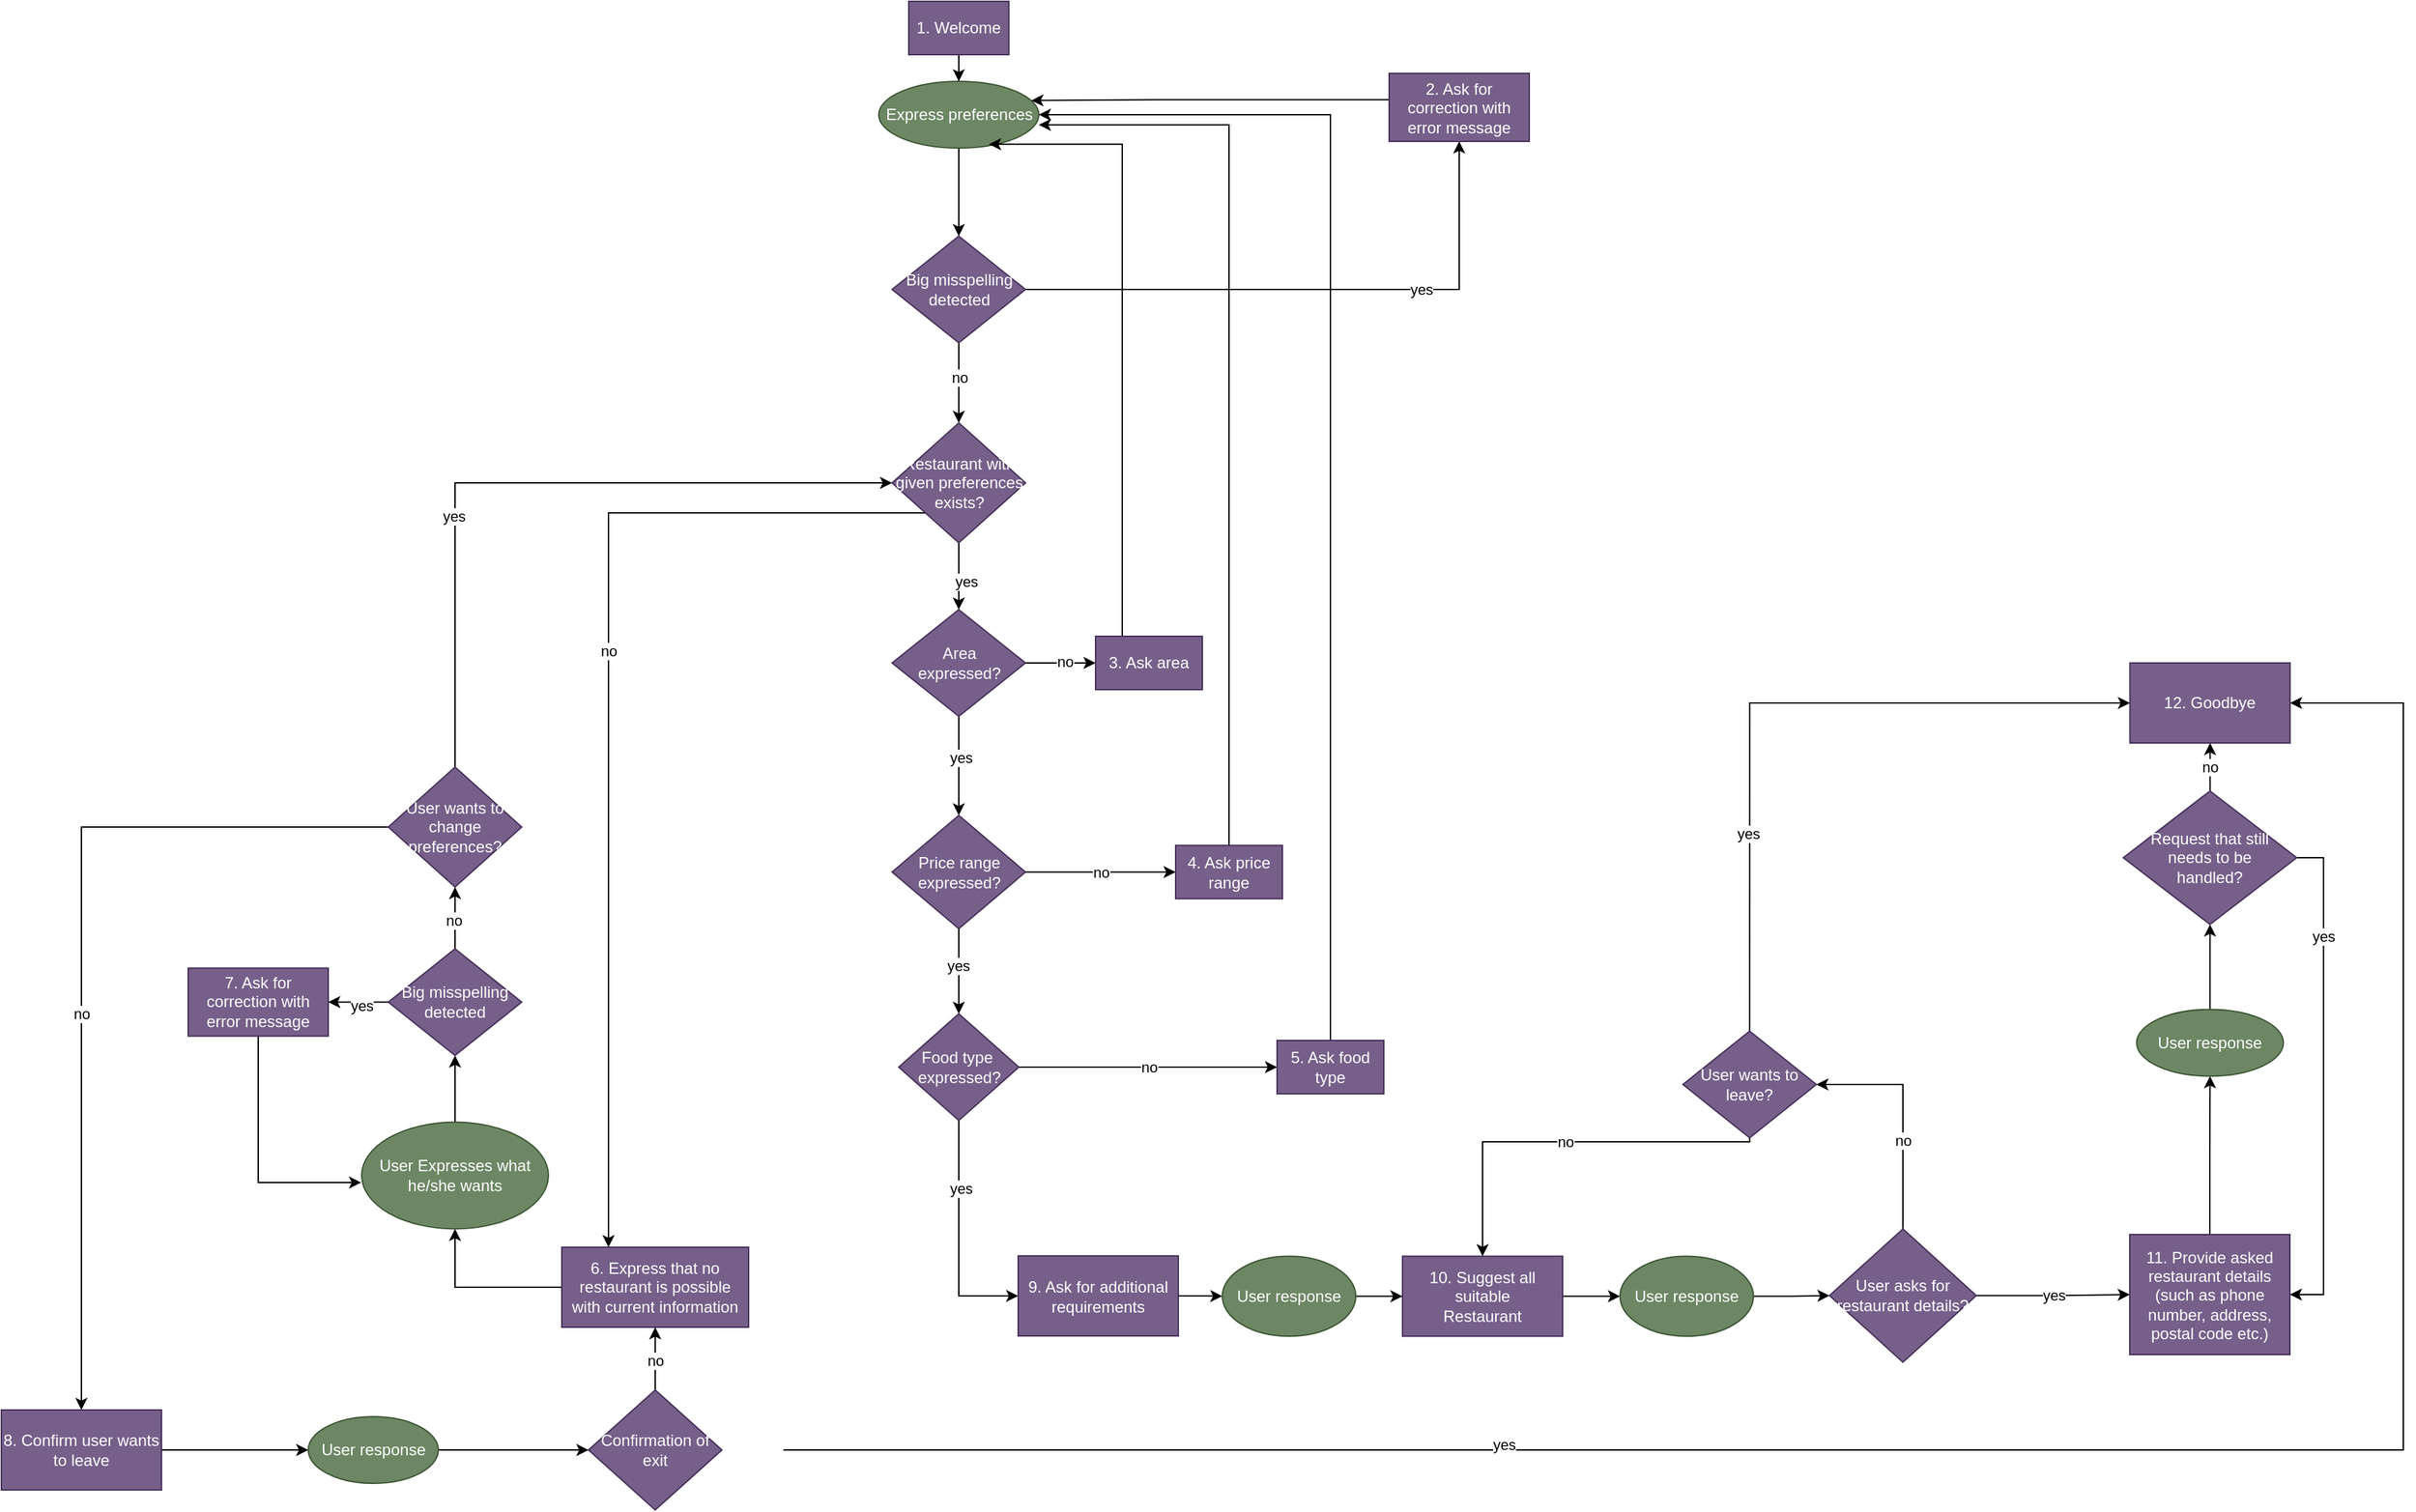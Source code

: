 <mxfile version="21.8.2" type="github">
  <diagram name="Page-1" id="b5NVP_9jVtskwhASZ5UH">
    <mxGraphModel dx="2350" dy="797" grid="1" gridSize="10" guides="1" tooltips="1" connect="1" arrows="1" fold="1" page="1" pageScale="1" pageWidth="850" pageHeight="1100" math="0" shadow="0">
      <root>
        <mxCell id="0" />
        <mxCell id="1" parent="0" />
        <mxCell id="9emtBQFoJuCTRoUykFiL-3" style="edgeStyle=orthogonalEdgeStyle;rounded=0;orthogonalLoop=1;jettySize=auto;html=1;" parent="1" source="cFowtM8nGDFWOl0pQlT--1" target="9emtBQFoJuCTRoUykFiL-2" edge="1">
          <mxGeometry relative="1" as="geometry" />
        </mxCell>
        <mxCell id="cFowtM8nGDFWOl0pQlT--1" value="1. Welcome" style="rounded=0;whiteSpace=wrap;html=1;fillColor=#76608a;strokeColor=#432D57;fontColor=#ffffff;" parent="1" vertex="1">
          <mxGeometry x="-40" y="4" width="75" height="40" as="geometry" />
        </mxCell>
        <mxCell id="9emtBQFoJuCTRoUykFiL-29" style="edgeStyle=orthogonalEdgeStyle;rounded=0;orthogonalLoop=1;jettySize=auto;html=1;" parent="1" source="9emtBQFoJuCTRoUykFiL-1" target="9emtBQFoJuCTRoUykFiL-28" edge="1">
          <mxGeometry relative="1" as="geometry" />
        </mxCell>
        <mxCell id="9emtBQFoJuCTRoUykFiL-1" value="10. Suggest all suitable&lt;br&gt;Restaurant" style="rounded=0;whiteSpace=wrap;html=1;fillColor=#76608a;fontColor=#ffffff;strokeColor=#432D57;" parent="1" vertex="1">
          <mxGeometry x="330" y="944.75" width="120" height="60" as="geometry" />
        </mxCell>
        <mxCell id="OZZsg3iI7NkFLa2h2YQp-39" style="edgeStyle=orthogonalEdgeStyle;rounded=0;orthogonalLoop=1;jettySize=auto;html=1;exitX=0.5;exitY=1;exitDx=0;exitDy=0;entryX=0.5;entryY=0;entryDx=0;entryDy=0;" parent="1" source="9emtBQFoJuCTRoUykFiL-2" target="OZZsg3iI7NkFLa2h2YQp-16" edge="1">
          <mxGeometry relative="1" as="geometry" />
        </mxCell>
        <mxCell id="9emtBQFoJuCTRoUykFiL-2" value="Express preferences" style="ellipse;whiteSpace=wrap;html=1;fillColor=#6d8764;fontColor=#ffffff;strokeColor=#3A5431;" parent="1" vertex="1">
          <mxGeometry x="-62.5" y="64" width="120" height="50" as="geometry" />
        </mxCell>
        <mxCell id="NOw_XCwe5CAeWql_Ks_G-5" style="edgeStyle=orthogonalEdgeStyle;rounded=0;orthogonalLoop=1;jettySize=auto;html=1;exitX=0.5;exitY=1;exitDx=0;exitDy=0;entryX=0.5;entryY=0;entryDx=0;entryDy=0;" parent="1" source="9emtBQFoJuCTRoUykFiL-4" target="9emtBQFoJuCTRoUykFiL-5" edge="1">
          <mxGeometry relative="1" as="geometry">
            <mxPoint x="-2.5" y="492" as="targetPoint" />
          </mxGeometry>
        </mxCell>
        <mxCell id="NOw_XCwe5CAeWql_Ks_G-6" value="yes" style="edgeLabel;html=1;align=center;verticalAlign=middle;resizable=0;points=[];" parent="NOw_XCwe5CAeWql_Ks_G-5" vertex="1" connectable="0">
          <mxGeometry x="-0.163" y="1" relative="1" as="geometry">
            <mxPoint as="offset" />
          </mxGeometry>
        </mxCell>
        <mxCell id="OZZsg3iI7NkFLa2h2YQp-29" style="edgeStyle=orthogonalEdgeStyle;rounded=0;orthogonalLoop=1;jettySize=auto;html=1;exitX=1;exitY=0.5;exitDx=0;exitDy=0;entryX=0;entryY=0.5;entryDx=0;entryDy=0;" parent="1" source="9emtBQFoJuCTRoUykFiL-4" target="9emtBQFoJuCTRoUykFiL-9" edge="1">
          <mxGeometry relative="1" as="geometry" />
        </mxCell>
        <mxCell id="OZZsg3iI7NkFLa2h2YQp-30" value="no" style="edgeLabel;html=1;align=center;verticalAlign=middle;resizable=0;points=[];" parent="OZZsg3iI7NkFLa2h2YQp-29" vertex="1" connectable="0">
          <mxGeometry x="0.092" y="1" relative="1" as="geometry">
            <mxPoint x="1" as="offset" />
          </mxGeometry>
        </mxCell>
        <mxCell id="9emtBQFoJuCTRoUykFiL-4" value="Area&lt;br&gt;expressed?" style="rhombus;whiteSpace=wrap;html=1;fillColor=#76608a;fontColor=#ffffff;strokeColor=#432D57;" parent="1" vertex="1">
          <mxGeometry x="-52.5" y="460" width="100" height="80" as="geometry" />
        </mxCell>
        <mxCell id="9emtBQFoJuCTRoUykFiL-17" value="no" style="edgeStyle=orthogonalEdgeStyle;rounded=0;orthogonalLoop=1;jettySize=auto;html=1;" parent="1" source="9emtBQFoJuCTRoUykFiL-5" target="9emtBQFoJuCTRoUykFiL-15" edge="1">
          <mxGeometry relative="1" as="geometry" />
        </mxCell>
        <mxCell id="9emtBQFoJuCTRoUykFiL-5" value="Price range&lt;br&gt;expressed?" style="rhombus;whiteSpace=wrap;html=1;fillColor=#76608a;fontColor=#ffffff;strokeColor=#432D57;" parent="1" vertex="1">
          <mxGeometry x="-52.5" y="614.25" width="100" height="85" as="geometry" />
        </mxCell>
        <mxCell id="9emtBQFoJuCTRoUykFiL-23" value="no" style="edgeStyle=orthogonalEdgeStyle;rounded=0;orthogonalLoop=1;jettySize=auto;html=1;" parent="1" source="9emtBQFoJuCTRoUykFiL-6" target="9emtBQFoJuCTRoUykFiL-22" edge="1">
          <mxGeometry relative="1" as="geometry" />
        </mxCell>
        <mxCell id="xaN_TmenIA3bTOcWhR8l-8" style="edgeStyle=orthogonalEdgeStyle;rounded=0;orthogonalLoop=1;jettySize=auto;html=1;exitX=0.5;exitY=1;exitDx=0;exitDy=0;entryX=0;entryY=0.5;entryDx=0;entryDy=0;" parent="1" source="9emtBQFoJuCTRoUykFiL-6" target="qg6AqYRdWCEbCaG56nRq-1" edge="1">
          <mxGeometry relative="1" as="geometry" />
        </mxCell>
        <mxCell id="xaN_TmenIA3bTOcWhR8l-9" value="yes" style="edgeLabel;html=1;align=center;verticalAlign=middle;resizable=0;points=[];" parent="xaN_TmenIA3bTOcWhR8l-8" vertex="1" connectable="0">
          <mxGeometry x="-0.423" y="1" relative="1" as="geometry">
            <mxPoint as="offset" />
          </mxGeometry>
        </mxCell>
        <mxCell id="9emtBQFoJuCTRoUykFiL-6" value="Food type&amp;nbsp;&lt;br&gt;expressed?" style="rhombus;whiteSpace=wrap;html=1;fillColor=#76608a;fontColor=#ffffff;strokeColor=#432D57;" parent="1" vertex="1">
          <mxGeometry x="-47.5" y="763" width="90" height="80" as="geometry" />
        </mxCell>
        <mxCell id="OZZsg3iI7NkFLa2h2YQp-32" style="edgeStyle=orthogonalEdgeStyle;rounded=0;orthogonalLoop=1;jettySize=auto;html=1;exitX=0.25;exitY=0;exitDx=0;exitDy=0;entryX=0.689;entryY=0.942;entryDx=0;entryDy=0;entryPerimeter=0;" parent="1" source="9emtBQFoJuCTRoUykFiL-9" target="9emtBQFoJuCTRoUykFiL-2" edge="1">
          <mxGeometry relative="1" as="geometry">
            <Array as="points">
              <mxPoint x="120" y="111" />
            </Array>
          </mxGeometry>
        </mxCell>
        <mxCell id="9emtBQFoJuCTRoUykFiL-9" value="3. Ask area" style="rounded=0;whiteSpace=wrap;html=1;fillColor=#76608a;fontColor=#ffffff;strokeColor=#432D57;" parent="1" vertex="1">
          <mxGeometry x="100" y="480" width="80" height="40" as="geometry" />
        </mxCell>
        <mxCell id="OZZsg3iI7NkFLa2h2YQp-34" style="edgeStyle=orthogonalEdgeStyle;rounded=0;orthogonalLoop=1;jettySize=auto;html=1;exitX=0.5;exitY=0;exitDx=0;exitDy=0;entryX=1;entryY=0.652;entryDx=0;entryDy=0;entryPerimeter=0;" parent="1" source="9emtBQFoJuCTRoUykFiL-15" target="9emtBQFoJuCTRoUykFiL-2" edge="1">
          <mxGeometry relative="1" as="geometry">
            <mxPoint x="200" y="160" as="targetPoint" />
          </mxGeometry>
        </mxCell>
        <mxCell id="9emtBQFoJuCTRoUykFiL-15" value="4. Ask price range" style="rounded=0;whiteSpace=wrap;html=1;fillColor=#76608a;fontColor=#ffffff;strokeColor=#432D57;" parent="1" vertex="1">
          <mxGeometry x="160" y="636.75" width="80" height="40" as="geometry" />
        </mxCell>
        <mxCell id="OZZsg3iI7NkFLa2h2YQp-35" style="edgeStyle=orthogonalEdgeStyle;rounded=0;orthogonalLoop=1;jettySize=auto;html=1;exitX=0.5;exitY=0;exitDx=0;exitDy=0;entryX=1;entryY=0.5;entryDx=0;entryDy=0;" parent="1" source="9emtBQFoJuCTRoUykFiL-22" target="9emtBQFoJuCTRoUykFiL-2" edge="1">
          <mxGeometry relative="1" as="geometry" />
        </mxCell>
        <mxCell id="9emtBQFoJuCTRoUykFiL-22" value="5. Ask food type" style="rounded=0;whiteSpace=wrap;html=1;fillColor=#76608a;fontColor=#ffffff;strokeColor=#432D57;" parent="1" vertex="1">
          <mxGeometry x="236" y="783" width="80" height="40" as="geometry" />
        </mxCell>
        <mxCell id="xaN_TmenIA3bTOcWhR8l-3" style="edgeStyle=orthogonalEdgeStyle;rounded=0;orthogonalLoop=1;jettySize=auto;html=1;exitX=1;exitY=0.5;exitDx=0;exitDy=0;entryX=0;entryY=0.5;entryDx=0;entryDy=0;" parent="1" source="9emtBQFoJuCTRoUykFiL-28" target="9emtBQFoJuCTRoUykFiL-34" edge="1">
          <mxGeometry relative="1" as="geometry" />
        </mxCell>
        <mxCell id="9emtBQFoJuCTRoUykFiL-28" value="User response" style="ellipse;whiteSpace=wrap;html=1;fillColor=#6d8764;fontColor=#ffffff;strokeColor=#3A5431;" parent="1" vertex="1">
          <mxGeometry x="493" y="944.75" width="100" height="60" as="geometry" />
        </mxCell>
        <mxCell id="pUPe7-vXU53xOh2iTXP--7" value="yes" style="edgeStyle=orthogonalEdgeStyle;rounded=0;orthogonalLoop=1;jettySize=auto;html=1;entryX=0;entryY=0.5;entryDx=0;entryDy=0;" parent="1" source="9emtBQFoJuCTRoUykFiL-34" target="9emtBQFoJuCTRoUykFiL-46" edge="1">
          <mxGeometry relative="1" as="geometry" />
        </mxCell>
        <mxCell id="xaN_TmenIA3bTOcWhR8l-1" style="edgeStyle=orthogonalEdgeStyle;rounded=0;orthogonalLoop=1;jettySize=auto;html=1;exitX=0.5;exitY=0;exitDx=0;exitDy=0;entryX=1;entryY=0.5;entryDx=0;entryDy=0;" parent="1" source="9emtBQFoJuCTRoUykFiL-34" target="lJSXZF7D1Kf3d4Dtztef-19" edge="1">
          <mxGeometry relative="1" as="geometry" />
        </mxCell>
        <mxCell id="xaN_TmenIA3bTOcWhR8l-2" value="no" style="edgeLabel;html=1;align=center;verticalAlign=middle;resizable=0;points=[];" parent="xaN_TmenIA3bTOcWhR8l-1" vertex="1" connectable="0">
          <mxGeometry x="-0.229" relative="1" as="geometry">
            <mxPoint as="offset" />
          </mxGeometry>
        </mxCell>
        <mxCell id="9emtBQFoJuCTRoUykFiL-34" value="User asks for restaurant details?" style="rhombus;whiteSpace=wrap;html=1;fillColor=#76608a;fontColor=#ffffff;strokeColor=#432D57;" parent="1" vertex="1">
          <mxGeometry x="650" y="924.25" width="110" height="100" as="geometry" />
        </mxCell>
        <mxCell id="9emtBQFoJuCTRoUykFiL-42" value="" style="edgeStyle=orthogonalEdgeStyle;rounded=0;orthogonalLoop=1;jettySize=auto;html=1;" parent="1" source="9emtBQFoJuCTRoUykFiL-40" target="9emtBQFoJuCTRoUykFiL-41" edge="1">
          <mxGeometry relative="1" as="geometry" />
        </mxCell>
        <mxCell id="9emtBQFoJuCTRoUykFiL-40" value="6. Express that no restaurant is possible with current information" style="rounded=0;whiteSpace=wrap;html=1;fillColor=#76608a;fontColor=#ffffff;strokeColor=#432D57;" parent="1" vertex="1">
          <mxGeometry x="-300" y="938" width="140" height="60" as="geometry" />
        </mxCell>
        <mxCell id="lJSXZF7D1Kf3d4Dtztef-2" style="edgeStyle=orthogonalEdgeStyle;rounded=0;orthogonalLoop=1;jettySize=auto;html=1;exitX=0.5;exitY=0;exitDx=0;exitDy=0;entryX=0.5;entryY=1;entryDx=0;entryDy=0;" parent="1" source="9emtBQFoJuCTRoUykFiL-41" target="lJSXZF7D1Kf3d4Dtztef-1" edge="1">
          <mxGeometry relative="1" as="geometry" />
        </mxCell>
        <mxCell id="9emtBQFoJuCTRoUykFiL-41" value="User Expresses what he/she wants" style="ellipse;whiteSpace=wrap;html=1;fillColor=#6d8764;fontColor=#ffffff;strokeColor=#3A5431;" parent="1" vertex="1">
          <mxGeometry x="-450" y="844.25" width="140" height="80" as="geometry" />
        </mxCell>
        <mxCell id="9emtBQFoJuCTRoUykFiL-44" value="12. Goodbye" style="rounded=0;whiteSpace=wrap;html=1;fillColor=#76608a;fontColor=#ffffff;strokeColor=#432D57;" parent="1" vertex="1">
          <mxGeometry x="875.15" y="500" width="120" height="60" as="geometry" />
        </mxCell>
        <mxCell id="9emtBQFoJuCTRoUykFiL-49" value="" style="edgeStyle=orthogonalEdgeStyle;rounded=0;orthogonalLoop=1;jettySize=auto;html=1;" parent="1" source="9emtBQFoJuCTRoUykFiL-46" target="9emtBQFoJuCTRoUykFiL-48" edge="1">
          <mxGeometry relative="1" as="geometry" />
        </mxCell>
        <mxCell id="9emtBQFoJuCTRoUykFiL-46" value="11. Provide asked restaurant details (such as phone number, address, postal code etc.)" style="rounded=0;whiteSpace=wrap;html=1;fillColor=#76608a;fontColor=#ffffff;strokeColor=#432D57;" parent="1" vertex="1">
          <mxGeometry x="875" y="928.5" width="120" height="90" as="geometry" />
        </mxCell>
        <mxCell id="lJSXZF7D1Kf3d4Dtztef-32" style="edgeStyle=orthogonalEdgeStyle;rounded=0;orthogonalLoop=1;jettySize=auto;html=1;exitX=0.5;exitY=0;exitDx=0;exitDy=0;entryX=0.5;entryY=1;entryDx=0;entryDy=0;" parent="1" source="9emtBQFoJuCTRoUykFiL-48" target="9emtBQFoJuCTRoUykFiL-50" edge="1">
          <mxGeometry relative="1" as="geometry">
            <mxPoint x="935.15" y="805.5" as="targetPoint" />
          </mxGeometry>
        </mxCell>
        <mxCell id="9emtBQFoJuCTRoUykFiL-48" value="User response" style="ellipse;whiteSpace=wrap;html=1;fillColor=#6d8764;fontColor=#ffffff;strokeColor=#3A5431;" parent="1" vertex="1">
          <mxGeometry x="880.15" y="759.75" width="110" height="50" as="geometry" />
        </mxCell>
        <mxCell id="9emtBQFoJuCTRoUykFiL-52" value="no" style="edgeStyle=orthogonalEdgeStyle;rounded=0;orthogonalLoop=1;jettySize=auto;html=1;" parent="1" source="9emtBQFoJuCTRoUykFiL-50" target="9emtBQFoJuCTRoUykFiL-44" edge="1">
          <mxGeometry relative="1" as="geometry" />
        </mxCell>
        <mxCell id="lJSXZF7D1Kf3d4Dtztef-30" style="edgeStyle=orthogonalEdgeStyle;rounded=0;orthogonalLoop=1;jettySize=auto;html=1;exitX=1;exitY=0.5;exitDx=0;exitDy=0;entryX=1;entryY=0.5;entryDx=0;entryDy=0;" parent="1" source="9emtBQFoJuCTRoUykFiL-50" target="9emtBQFoJuCTRoUykFiL-46" edge="1">
          <mxGeometry relative="1" as="geometry" />
        </mxCell>
        <mxCell id="lJSXZF7D1Kf3d4Dtztef-31" value="yes" style="edgeLabel;html=1;align=center;verticalAlign=middle;resizable=0;points=[];" parent="lJSXZF7D1Kf3d4Dtztef-30" vertex="1" connectable="0">
          <mxGeometry x="-0.577" relative="1" as="geometry">
            <mxPoint as="offset" />
          </mxGeometry>
        </mxCell>
        <mxCell id="9emtBQFoJuCTRoUykFiL-50" value="Request that still &lt;br&gt;needs to be &lt;br&gt;handled?" style="rhombus;whiteSpace=wrap;html=1;fillColor=#76608a;fontColor=#ffffff;strokeColor=#432D57;" parent="1" vertex="1">
          <mxGeometry x="870.15" y="596" width="130" height="100" as="geometry" />
        </mxCell>
        <mxCell id="SgVEHP1aC8Nxf148HGIK-13" style="edgeStyle=orthogonalEdgeStyle;rounded=0;orthogonalLoop=1;jettySize=auto;html=1;" parent="1" source="9emtBQFoJuCTRoUykFiL-5" target="9emtBQFoJuCTRoUykFiL-6" edge="1">
          <mxGeometry relative="1" as="geometry">
            <mxPoint x="-10" y="590" as="sourcePoint" />
            <mxPoint x="-1" y="733" as="targetPoint" />
            <Array as="points" />
          </mxGeometry>
        </mxCell>
        <mxCell id="SgVEHP1aC8Nxf148HGIK-14" value="yes" style="edgeLabel;html=1;align=center;verticalAlign=middle;resizable=0;points=[];" parent="SgVEHP1aC8Nxf148HGIK-13" vertex="1" connectable="0">
          <mxGeometry x="-0.156" y="-1" relative="1" as="geometry">
            <mxPoint as="offset" />
          </mxGeometry>
        </mxCell>
        <mxCell id="NOw_XCwe5CAeWql_Ks_G-12" style="edgeStyle=orthogonalEdgeStyle;rounded=0;orthogonalLoop=1;jettySize=auto;html=1;exitX=0.5;exitY=0;exitDx=0;exitDy=0;entryX=0;entryY=0.5;entryDx=0;entryDy=0;" parent="1" source="pUPe7-vXU53xOh2iTXP--1" target="NOw_XCwe5CAeWql_Ks_G-3" edge="1">
          <mxGeometry relative="1" as="geometry" />
        </mxCell>
        <mxCell id="NOw_XCwe5CAeWql_Ks_G-13" value="yes" style="edgeLabel;html=1;align=center;verticalAlign=middle;resizable=0;points=[];" parent="NOw_XCwe5CAeWql_Ks_G-12" vertex="1" connectable="0">
          <mxGeometry x="-0.301" y="1" relative="1" as="geometry">
            <mxPoint y="1" as="offset" />
          </mxGeometry>
        </mxCell>
        <mxCell id="OZZsg3iI7NkFLa2h2YQp-5" style="edgeStyle=orthogonalEdgeStyle;rounded=0;orthogonalLoop=1;jettySize=auto;html=1;exitX=0;exitY=0.5;exitDx=0;exitDy=0;entryX=0.5;entryY=0;entryDx=0;entryDy=0;" parent="1" source="pUPe7-vXU53xOh2iTXP--1" target="OZZsg3iI7NkFLa2h2YQp-4" edge="1">
          <mxGeometry relative="1" as="geometry" />
        </mxCell>
        <mxCell id="OZZsg3iI7NkFLa2h2YQp-14" value="no" style="edgeLabel;html=1;align=center;verticalAlign=middle;resizable=0;points=[];" parent="OZZsg3iI7NkFLa2h2YQp-5" vertex="1" connectable="0">
          <mxGeometry x="0.108" relative="1" as="geometry">
            <mxPoint as="offset" />
          </mxGeometry>
        </mxCell>
        <mxCell id="pUPe7-vXU53xOh2iTXP--1" value="User wants to change preferences?" style="rhombus;whiteSpace=wrap;html=1;fillColor=#76608a;strokeColor=#432D57;fontColor=#ffffff;" parent="1" vertex="1">
          <mxGeometry x="-430" y="578" width="100" height="90" as="geometry" />
        </mxCell>
        <mxCell id="NOw_XCwe5CAeWql_Ks_G-8" style="edgeStyle=orthogonalEdgeStyle;rounded=0;orthogonalLoop=1;jettySize=auto;html=1;exitX=0.5;exitY=1;exitDx=0;exitDy=0;entryX=0.5;entryY=0;entryDx=0;entryDy=0;" parent="1" source="NOw_XCwe5CAeWql_Ks_G-3" target="9emtBQFoJuCTRoUykFiL-4" edge="1">
          <mxGeometry relative="1" as="geometry">
            <Array as="points">
              <mxPoint x="-2" y="340" />
              <mxPoint x="-2" y="340" />
            </Array>
          </mxGeometry>
        </mxCell>
        <mxCell id="NOw_XCwe5CAeWql_Ks_G-9" value="yes" style="edgeLabel;html=1;align=center;verticalAlign=middle;resizable=0;points=[];" parent="NOw_XCwe5CAeWql_Ks_G-8" vertex="1" connectable="0">
          <mxGeometry x="-0.372" y="1" relative="1" as="geometry">
            <mxPoint as="offset" />
          </mxGeometry>
        </mxCell>
        <mxCell id="OZZsg3iI7NkFLa2h2YQp-38" value="yes" style="edgeLabel;html=1;align=center;verticalAlign=middle;resizable=0;points=[];" parent="NOw_XCwe5CAeWql_Ks_G-8" vertex="1" connectable="0">
          <mxGeometry x="0.765" y="5" relative="1" as="geometry">
            <mxPoint y="1" as="offset" />
          </mxGeometry>
        </mxCell>
        <mxCell id="NOw_XCwe5CAeWql_Ks_G-14" style="edgeStyle=orthogonalEdgeStyle;rounded=0;orthogonalLoop=1;jettySize=auto;html=1;exitX=0;exitY=1;exitDx=0;exitDy=0;entryX=0.25;entryY=0;entryDx=0;entryDy=0;" parent="1" source="NOw_XCwe5CAeWql_Ks_G-3" target="9emtBQFoJuCTRoUykFiL-40" edge="1">
          <mxGeometry relative="1" as="geometry" />
        </mxCell>
        <mxCell id="NOw_XCwe5CAeWql_Ks_G-15" value="no" style="edgeLabel;html=1;align=center;verticalAlign=middle;resizable=0;points=[];" parent="NOw_XCwe5CAeWql_Ks_G-14" vertex="1" connectable="0">
          <mxGeometry x="-0.137" relative="1" as="geometry">
            <mxPoint y="1" as="offset" />
          </mxGeometry>
        </mxCell>
        <mxCell id="NOw_XCwe5CAeWql_Ks_G-3" value="Restaurant with given preferences exists?" style="rhombus;whiteSpace=wrap;html=1;fillColor=#76608a;fontColor=#ffffff;strokeColor=#432D57;" parent="1" vertex="1">
          <mxGeometry x="-52.5" y="320" width="100" height="90" as="geometry" />
        </mxCell>
        <mxCell id="OZZsg3iI7NkFLa2h2YQp-10" style="edgeStyle=orthogonalEdgeStyle;rounded=0;orthogonalLoop=1;jettySize=auto;html=1;exitX=0.5;exitY=0;exitDx=0;exitDy=0;" parent="1" source="OZZsg3iI7NkFLa2h2YQp-1" target="9emtBQFoJuCTRoUykFiL-40" edge="1">
          <mxGeometry relative="1" as="geometry" />
        </mxCell>
        <mxCell id="OZZsg3iI7NkFLa2h2YQp-13" value="no" style="edgeLabel;html=1;align=center;verticalAlign=middle;resizable=0;points=[];" parent="OZZsg3iI7NkFLa2h2YQp-10" vertex="1" connectable="0">
          <mxGeometry x="-0.062" relative="1" as="geometry">
            <mxPoint as="offset" />
          </mxGeometry>
        </mxCell>
        <mxCell id="OZZsg3iI7NkFLa2h2YQp-11" style="edgeStyle=orthogonalEdgeStyle;rounded=0;orthogonalLoop=1;jettySize=auto;html=1;exitX=1;exitY=0.5;exitDx=0;exitDy=0;entryX=1;entryY=0.5;entryDx=0;entryDy=0;" parent="1" target="9emtBQFoJuCTRoUykFiL-44" edge="1">
          <mxGeometry relative="1" as="geometry">
            <Array as="points">
              <mxPoint x="1080" y="1090" />
              <mxPoint x="1080" y="530" />
            </Array>
            <mxPoint x="-134" y="1090" as="sourcePoint" />
            <mxPoint x="1040" y="510" as="targetPoint" />
          </mxGeometry>
        </mxCell>
        <mxCell id="OZZsg3iI7NkFLa2h2YQp-12" value="yes" style="edgeLabel;html=1;align=center;verticalAlign=middle;resizable=0;points=[];" parent="OZZsg3iI7NkFLa2h2YQp-11" vertex="1" connectable="0">
          <mxGeometry x="-0.419" y="4" relative="1" as="geometry">
            <mxPoint as="offset" />
          </mxGeometry>
        </mxCell>
        <mxCell id="OZZsg3iI7NkFLa2h2YQp-1" value="Confirmation of exit" style="rhombus;whiteSpace=wrap;html=1;fillColor=#76608a;fontColor=#ffffff;strokeColor=#432D57;" parent="1" vertex="1">
          <mxGeometry x="-280" y="1045" width="100" height="90" as="geometry" />
        </mxCell>
        <mxCell id="OZZsg3iI7NkFLa2h2YQp-8" style="edgeStyle=orthogonalEdgeStyle;rounded=0;orthogonalLoop=1;jettySize=auto;html=1;exitX=1;exitY=0.5;exitDx=0;exitDy=0;" parent="1" source="OZZsg3iI7NkFLa2h2YQp-4" target="OZZsg3iI7NkFLa2h2YQp-7" edge="1">
          <mxGeometry relative="1" as="geometry" />
        </mxCell>
        <mxCell id="OZZsg3iI7NkFLa2h2YQp-4" value="8. Confirm user wants to leave" style="rounded=0;whiteSpace=wrap;html=1;fillColor=#76608a;fontColor=#ffffff;strokeColor=#432D57;" parent="1" vertex="1">
          <mxGeometry x="-720" y="1060" width="120" height="60" as="geometry" />
        </mxCell>
        <mxCell id="lJSXZF7D1Kf3d4Dtztef-12" style="edgeStyle=orthogonalEdgeStyle;rounded=0;orthogonalLoop=1;jettySize=auto;html=1;exitX=1;exitY=0.5;exitDx=0;exitDy=0;entryX=0;entryY=0.5;entryDx=0;entryDy=0;" parent="1" source="OZZsg3iI7NkFLa2h2YQp-7" target="OZZsg3iI7NkFLa2h2YQp-1" edge="1">
          <mxGeometry relative="1" as="geometry">
            <mxPoint x="-425" y="1090" as="targetPoint" />
          </mxGeometry>
        </mxCell>
        <mxCell id="OZZsg3iI7NkFLa2h2YQp-7" value="User response" style="ellipse;whiteSpace=wrap;html=1;fillColor=#6d8764;fontColor=#ffffff;strokeColor=#3A5431;" parent="1" vertex="1">
          <mxGeometry x="-490" y="1065" width="97.5" height="50" as="geometry" />
        </mxCell>
        <mxCell id="OZZsg3iI7NkFLa2h2YQp-40" style="edgeStyle=orthogonalEdgeStyle;rounded=0;orthogonalLoop=1;jettySize=auto;html=1;exitX=0.5;exitY=1;exitDx=0;exitDy=0;entryX=0.5;entryY=0;entryDx=0;entryDy=0;" parent="1" source="OZZsg3iI7NkFLa2h2YQp-16" target="NOw_XCwe5CAeWql_Ks_G-3" edge="1">
          <mxGeometry relative="1" as="geometry" />
        </mxCell>
        <mxCell id="OZZsg3iI7NkFLa2h2YQp-41" value="no" style="edgeLabel;html=1;align=center;verticalAlign=middle;resizable=0;points=[];" parent="OZZsg3iI7NkFLa2h2YQp-40" vertex="1" connectable="0">
          <mxGeometry x="-0.143" relative="1" as="geometry">
            <mxPoint as="offset" />
          </mxGeometry>
        </mxCell>
        <mxCell id="OZZsg3iI7NkFLa2h2YQp-42" style="edgeStyle=orthogonalEdgeStyle;rounded=0;orthogonalLoop=1;jettySize=auto;html=1;exitX=1;exitY=0.5;exitDx=0;exitDy=0;entryX=0.5;entryY=1;entryDx=0;entryDy=0;" parent="1" source="OZZsg3iI7NkFLa2h2YQp-16" target="OZZsg3iI7NkFLa2h2YQp-19" edge="1">
          <mxGeometry relative="1" as="geometry" />
        </mxCell>
        <mxCell id="OZZsg3iI7NkFLa2h2YQp-43" value="yes" style="edgeLabel;html=1;align=center;verticalAlign=middle;resizable=0;points=[];" parent="OZZsg3iI7NkFLa2h2YQp-42" vertex="1" connectable="0">
          <mxGeometry x="0.358" relative="1" as="geometry">
            <mxPoint as="offset" />
          </mxGeometry>
        </mxCell>
        <mxCell id="OZZsg3iI7NkFLa2h2YQp-16" value="Big misspelling detected" style="rhombus;whiteSpace=wrap;html=1;fillColor=#76608a;fontColor=#ffffff;strokeColor=#432D57;" parent="1" vertex="1">
          <mxGeometry x="-52.5" y="180" width="100" height="80" as="geometry" />
        </mxCell>
        <mxCell id="OZZsg3iI7NkFLa2h2YQp-26" style="edgeStyle=orthogonalEdgeStyle;rounded=0;orthogonalLoop=1;jettySize=auto;html=1;exitX=0;exitY=0.25;exitDx=0;exitDy=0;entryX=1;entryY=0;entryDx=0;entryDy=0;" parent="1" edge="1">
          <mxGeometry relative="1" as="geometry">
            <mxPoint x="332" y="77.75" as="sourcePoint" />
            <mxPoint x="51.926" y="78.322" as="targetPoint" />
            <Array as="points">
              <mxPoint x="147" y="78" />
            </Array>
          </mxGeometry>
        </mxCell>
        <mxCell id="OZZsg3iI7NkFLa2h2YQp-19" value="2. Ask for correction with error message" style="rounded=0;whiteSpace=wrap;html=1;fillColor=#76608a;strokeColor=#432D57;fontColor=#ffffff;" parent="1" vertex="1">
          <mxGeometry x="320" y="58" width="105" height="51" as="geometry" />
        </mxCell>
        <mxCell id="lJSXZF7D1Kf3d4Dtztef-3" style="edgeStyle=orthogonalEdgeStyle;rounded=0;orthogonalLoop=1;jettySize=auto;html=1;exitX=0.5;exitY=0;exitDx=0;exitDy=0;entryX=0.5;entryY=1;entryDx=0;entryDy=0;" parent="1" source="lJSXZF7D1Kf3d4Dtztef-1" target="pUPe7-vXU53xOh2iTXP--1" edge="1">
          <mxGeometry relative="1" as="geometry" />
        </mxCell>
        <mxCell id="lJSXZF7D1Kf3d4Dtztef-4" value="no" style="edgeLabel;html=1;align=center;verticalAlign=middle;resizable=0;points=[];" parent="lJSXZF7D1Kf3d4Dtztef-3" vertex="1" connectable="0">
          <mxGeometry x="-0.048" y="1" relative="1" as="geometry">
            <mxPoint as="offset" />
          </mxGeometry>
        </mxCell>
        <mxCell id="lJSXZF7D1Kf3d4Dtztef-8" style="edgeStyle=orthogonalEdgeStyle;rounded=0;orthogonalLoop=1;jettySize=auto;html=1;exitX=0;exitY=0.5;exitDx=0;exitDy=0;entryX=1;entryY=0.5;entryDx=0;entryDy=0;" parent="1" source="lJSXZF7D1Kf3d4Dtztef-1" target="lJSXZF7D1Kf3d4Dtztef-5" edge="1">
          <mxGeometry relative="1" as="geometry" />
        </mxCell>
        <mxCell id="lJSXZF7D1Kf3d4Dtztef-9" value="yes" style="edgeLabel;html=1;align=center;verticalAlign=middle;resizable=0;points=[];" parent="lJSXZF7D1Kf3d4Dtztef-8" vertex="1" connectable="0">
          <mxGeometry x="-0.122" y="2" relative="1" as="geometry">
            <mxPoint as="offset" />
          </mxGeometry>
        </mxCell>
        <mxCell id="lJSXZF7D1Kf3d4Dtztef-1" value="Big misspelling detected" style="rhombus;whiteSpace=wrap;html=1;fillColor=#76608a;fontColor=#ffffff;strokeColor=#432D57;" parent="1" vertex="1">
          <mxGeometry x="-430" y="714.25" width="100" height="80" as="geometry" />
        </mxCell>
        <mxCell id="lJSXZF7D1Kf3d4Dtztef-10" style="edgeStyle=orthogonalEdgeStyle;rounded=0;orthogonalLoop=1;jettySize=auto;html=1;exitX=0.5;exitY=1;exitDx=0;exitDy=0;entryX=-0.003;entryY=0.566;entryDx=0;entryDy=0;entryPerimeter=0;" parent="1" source="lJSXZF7D1Kf3d4Dtztef-5" target="9emtBQFoJuCTRoUykFiL-41" edge="1">
          <mxGeometry relative="1" as="geometry" />
        </mxCell>
        <mxCell id="lJSXZF7D1Kf3d4Dtztef-5" value="7. Ask for correction with error message" style="rounded=0;whiteSpace=wrap;html=1;fillColor=#76608a;strokeColor=#432D57;fontColor=#ffffff;" parent="1" vertex="1">
          <mxGeometry x="-580" y="728.75" width="105" height="51" as="geometry" />
        </mxCell>
        <mxCell id="xaN_TmenIA3bTOcWhR8l-4" style="edgeStyle=orthogonalEdgeStyle;rounded=0;orthogonalLoop=1;jettySize=auto;html=1;exitX=0.5;exitY=0;exitDx=0;exitDy=0;entryX=0;entryY=0.5;entryDx=0;entryDy=0;" parent="1" source="lJSXZF7D1Kf3d4Dtztef-19" target="9emtBQFoJuCTRoUykFiL-44" edge="1">
          <mxGeometry relative="1" as="geometry" />
        </mxCell>
        <mxCell id="xaN_TmenIA3bTOcWhR8l-5" value="yes" style="edgeLabel;html=1;align=center;verticalAlign=middle;resizable=0;points=[];" parent="xaN_TmenIA3bTOcWhR8l-4" vertex="1" connectable="0">
          <mxGeometry x="-0.443" y="1" relative="1" as="geometry">
            <mxPoint as="offset" />
          </mxGeometry>
        </mxCell>
        <mxCell id="xaN_TmenIA3bTOcWhR8l-6" style="edgeStyle=orthogonalEdgeStyle;rounded=0;orthogonalLoop=1;jettySize=auto;html=1;exitX=0.5;exitY=1;exitDx=0;exitDy=0;entryX=0.5;entryY=0;entryDx=0;entryDy=0;" parent="1" source="lJSXZF7D1Kf3d4Dtztef-19" target="9emtBQFoJuCTRoUykFiL-1" edge="1">
          <mxGeometry relative="1" as="geometry">
            <Array as="points">
              <mxPoint x="390" y="859" />
              <mxPoint x="200" y="860" />
            </Array>
          </mxGeometry>
        </mxCell>
        <mxCell id="xaN_TmenIA3bTOcWhR8l-7" value="no" style="edgeLabel;html=1;align=center;verticalAlign=middle;resizable=0;points=[];" parent="xaN_TmenIA3bTOcWhR8l-6" vertex="1" connectable="0">
          <mxGeometry x="-0.022" relative="1" as="geometry">
            <mxPoint as="offset" />
          </mxGeometry>
        </mxCell>
        <mxCell id="lJSXZF7D1Kf3d4Dtztef-19" value="User wants to leave?" style="rhombus;whiteSpace=wrap;html=1;fillColor=#76608a;fontColor=#ffffff;strokeColor=#432D57;" parent="1" vertex="1">
          <mxGeometry x="540.15" y="776" width="100" height="80" as="geometry" />
        </mxCell>
        <mxCell id="qg6AqYRdWCEbCaG56nRq-2" style="edgeStyle=orthogonalEdgeStyle;rounded=0;orthogonalLoop=1;jettySize=auto;html=1;entryX=0;entryY=0.5;entryDx=0;entryDy=0;" edge="1" parent="1" source="qg6AqYRdWCEbCaG56nRq-3" target="9emtBQFoJuCTRoUykFiL-1">
          <mxGeometry relative="1" as="geometry" />
        </mxCell>
        <mxCell id="qg6AqYRdWCEbCaG56nRq-1" value="&lt;div&gt;9. Ask for additional&lt;/div&gt;&lt;div&gt;requirements&lt;br&gt;&lt;/div&gt;" style="rounded=0;whiteSpace=wrap;html=1;fillColor=#76608a;fontColor=#ffffff;strokeColor=#432D57;" vertex="1" parent="1">
          <mxGeometry x="42" y="944.5" width="120" height="60" as="geometry" />
        </mxCell>
        <mxCell id="qg6AqYRdWCEbCaG56nRq-4" value="" style="edgeStyle=orthogonalEdgeStyle;rounded=0;orthogonalLoop=1;jettySize=auto;html=1;entryX=0;entryY=0.5;entryDx=0;entryDy=0;" edge="1" parent="1" source="qg6AqYRdWCEbCaG56nRq-1" target="qg6AqYRdWCEbCaG56nRq-3">
          <mxGeometry relative="1" as="geometry">
            <mxPoint x="162" y="975" as="sourcePoint" />
            <mxPoint x="290" y="975" as="targetPoint" />
          </mxGeometry>
        </mxCell>
        <mxCell id="qg6AqYRdWCEbCaG56nRq-3" value="User response" style="ellipse;whiteSpace=wrap;html=1;fillColor=#6d8764;fontColor=#ffffff;strokeColor=#3A5431;" vertex="1" parent="1">
          <mxGeometry x="195" y="944.75" width="100" height="60" as="geometry" />
        </mxCell>
      </root>
    </mxGraphModel>
  </diagram>
</mxfile>
